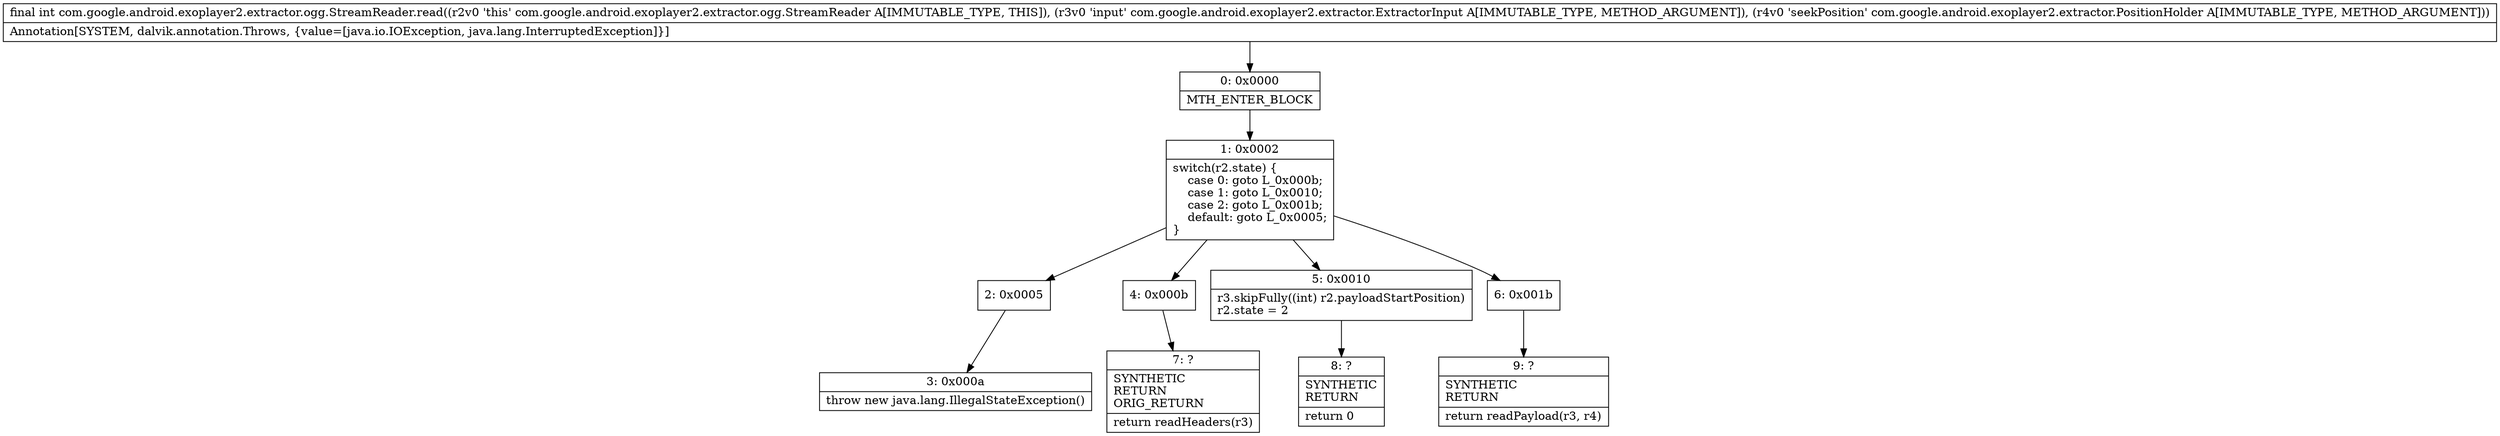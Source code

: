 digraph "CFG forcom.google.android.exoplayer2.extractor.ogg.StreamReader.read(Lcom\/google\/android\/exoplayer2\/extractor\/ExtractorInput;Lcom\/google\/android\/exoplayer2\/extractor\/PositionHolder;)I" {
Node_0 [shape=record,label="{0\:\ 0x0000|MTH_ENTER_BLOCK\l}"];
Node_1 [shape=record,label="{1\:\ 0x0002|switch(r2.state) \{\l    case 0: goto L_0x000b;\l    case 1: goto L_0x0010;\l    case 2: goto L_0x001b;\l    default: goto L_0x0005;\l\}\l}"];
Node_2 [shape=record,label="{2\:\ 0x0005}"];
Node_3 [shape=record,label="{3\:\ 0x000a|throw new java.lang.IllegalStateException()\l}"];
Node_4 [shape=record,label="{4\:\ 0x000b}"];
Node_5 [shape=record,label="{5\:\ 0x0010|r3.skipFully((int) r2.payloadStartPosition)\lr2.state = 2\l}"];
Node_6 [shape=record,label="{6\:\ 0x001b}"];
Node_7 [shape=record,label="{7\:\ ?|SYNTHETIC\lRETURN\lORIG_RETURN\l|return readHeaders(r3)\l}"];
Node_8 [shape=record,label="{8\:\ ?|SYNTHETIC\lRETURN\l|return 0\l}"];
Node_9 [shape=record,label="{9\:\ ?|SYNTHETIC\lRETURN\l|return readPayload(r3, r4)\l}"];
MethodNode[shape=record,label="{final int com.google.android.exoplayer2.extractor.ogg.StreamReader.read((r2v0 'this' com.google.android.exoplayer2.extractor.ogg.StreamReader A[IMMUTABLE_TYPE, THIS]), (r3v0 'input' com.google.android.exoplayer2.extractor.ExtractorInput A[IMMUTABLE_TYPE, METHOD_ARGUMENT]), (r4v0 'seekPosition' com.google.android.exoplayer2.extractor.PositionHolder A[IMMUTABLE_TYPE, METHOD_ARGUMENT]))  | Annotation[SYSTEM, dalvik.annotation.Throws, \{value=[java.io.IOException, java.lang.InterruptedException]\}]\l}"];
MethodNode -> Node_0;
Node_0 -> Node_1;
Node_1 -> Node_2;
Node_1 -> Node_4;
Node_1 -> Node_5;
Node_1 -> Node_6;
Node_2 -> Node_3;
Node_4 -> Node_7;
Node_5 -> Node_8;
Node_6 -> Node_9;
}

